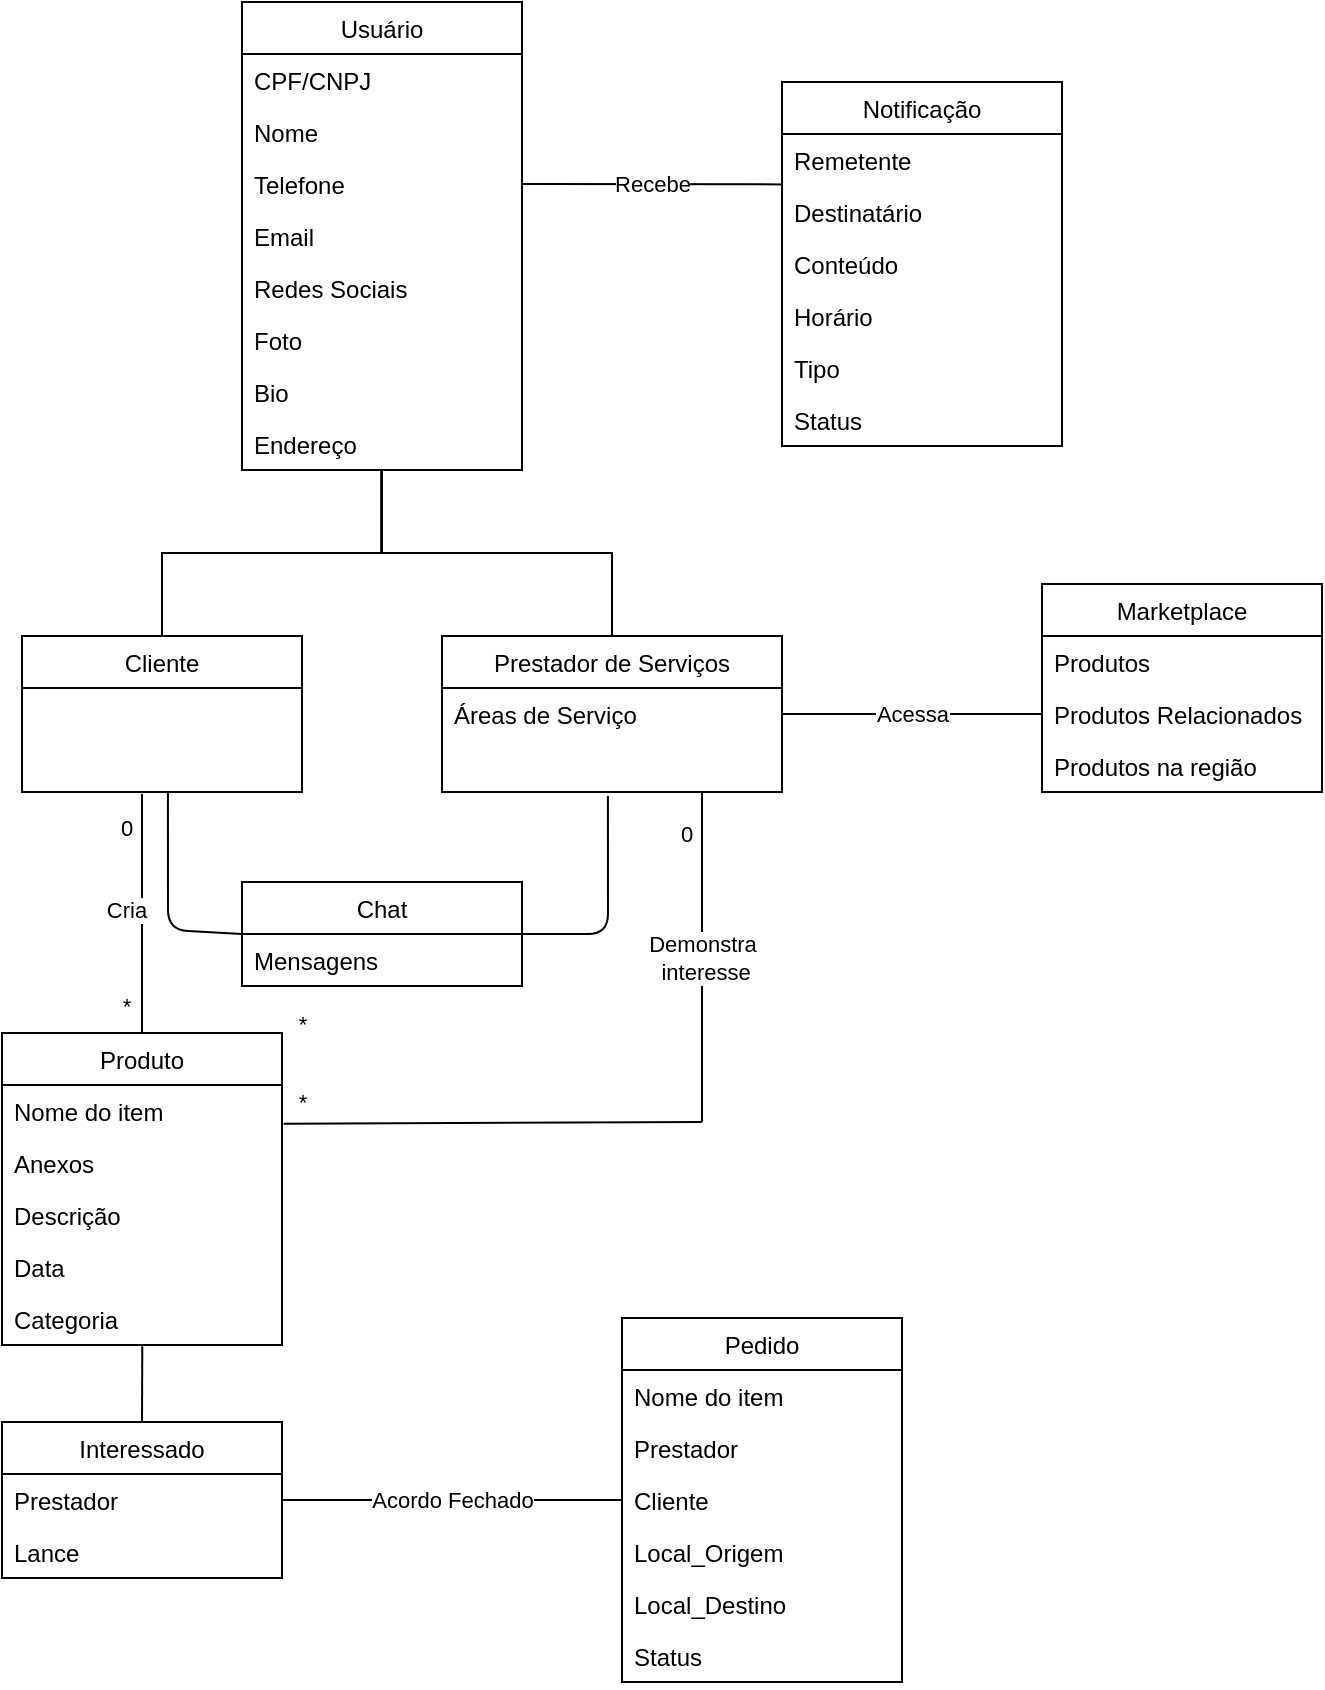 <mxfile version="14.5.8" type="device"><diagram id="C5RBs43oDa-KdzZeNtuy" name="Page-1"><mxGraphModel dx="1848" dy="482" grid="1" gridSize="10" guides="1" tooltips="1" connect="1" arrows="1" fold="1" page="1" pageScale="1" pageWidth="827" pageHeight="1169" math="0" shadow="0"><root><mxCell id="WIyWlLk6GJQsqaUBKTNV-0"/><mxCell id="WIyWlLk6GJQsqaUBKTNV-1" parent="WIyWlLk6GJQsqaUBKTNV-0"/><mxCell id="4xkmYajRs0e8DjoW14mr-0" value="Usuário" style="swimlane;fontStyle=0;childLayout=stackLayout;horizontal=1;startSize=26;fillColor=none;horizontalStack=0;resizeParent=1;resizeParentMax=0;resizeLast=0;collapsible=1;marginBottom=0;" parent="WIyWlLk6GJQsqaUBKTNV-1" vertex="1"><mxGeometry x="-500" y="200" width="140" height="234" as="geometry"><mxRectangle x="-500" y="200" width="70" height="26" as="alternateBounds"/></mxGeometry></mxCell><mxCell id="4xkmYajRs0e8DjoW14mr-11" value="CPF/CNPJ" style="text;strokeColor=none;fillColor=none;align=left;verticalAlign=top;spacingLeft=4;spacingRight=4;overflow=hidden;rotatable=0;points=[[0,0.5],[1,0.5]];portConstraint=eastwest;" parent="4xkmYajRs0e8DjoW14mr-0" vertex="1"><mxGeometry y="26" width="140" height="26" as="geometry"/></mxCell><mxCell id="4xkmYajRs0e8DjoW14mr-1" value="Nome" style="text;strokeColor=none;fillColor=none;align=left;verticalAlign=top;spacingLeft=4;spacingRight=4;overflow=hidden;rotatable=0;points=[[0,0.5],[1,0.5]];portConstraint=eastwest;" parent="4xkmYajRs0e8DjoW14mr-0" vertex="1"><mxGeometry y="52" width="140" height="26" as="geometry"/></mxCell><mxCell id="4xkmYajRs0e8DjoW14mr-2" value="Telefone" style="text;strokeColor=none;fillColor=none;align=left;verticalAlign=top;spacingLeft=4;spacingRight=4;overflow=hidden;rotatable=0;points=[[0,0.5],[1,0.5]];portConstraint=eastwest;" parent="4xkmYajRs0e8DjoW14mr-0" vertex="1"><mxGeometry y="78" width="140" height="26" as="geometry"/></mxCell><mxCell id="4xkmYajRs0e8DjoW14mr-3" value="Email" style="text;strokeColor=none;fillColor=none;align=left;verticalAlign=top;spacingLeft=4;spacingRight=4;overflow=hidden;rotatable=0;points=[[0,0.5],[1,0.5]];portConstraint=eastwest;" parent="4xkmYajRs0e8DjoW14mr-0" vertex="1"><mxGeometry y="104" width="140" height="26" as="geometry"/></mxCell><mxCell id="4xkmYajRs0e8DjoW14mr-4" value="Redes Sociais" style="text;strokeColor=none;fillColor=none;align=left;verticalAlign=top;spacingLeft=4;spacingRight=4;overflow=hidden;rotatable=0;points=[[0,0.5],[1,0.5]];portConstraint=eastwest;" parent="4xkmYajRs0e8DjoW14mr-0" vertex="1"><mxGeometry y="130" width="140" height="26" as="geometry"/></mxCell><mxCell id="4xkmYajRs0e8DjoW14mr-6" value="Foto" style="text;strokeColor=none;fillColor=none;align=left;verticalAlign=top;spacingLeft=4;spacingRight=4;overflow=hidden;rotatable=0;points=[[0,0.5],[1,0.5]];portConstraint=eastwest;" parent="4xkmYajRs0e8DjoW14mr-0" vertex="1"><mxGeometry y="156" width="140" height="26" as="geometry"/></mxCell><mxCell id="4xkmYajRs0e8DjoW14mr-10" value="Bio" style="text;strokeColor=none;fillColor=none;align=left;verticalAlign=top;spacingLeft=4;spacingRight=4;overflow=hidden;rotatable=0;points=[[0,0.5],[1,0.5]];portConstraint=eastwest;" parent="4xkmYajRs0e8DjoW14mr-0" vertex="1"><mxGeometry y="182" width="140" height="26" as="geometry"/></mxCell><mxCell id="4xkmYajRs0e8DjoW14mr-9" value="Endereço" style="text;strokeColor=none;fillColor=none;align=left;verticalAlign=top;spacingLeft=4;spacingRight=4;overflow=hidden;rotatable=0;points=[[0,0.5],[1,0.5]];portConstraint=eastwest;" parent="4xkmYajRs0e8DjoW14mr-0" vertex="1"><mxGeometry y="208" width="140" height="26" as="geometry"/></mxCell><mxCell id="4xkmYajRs0e8DjoW14mr-12" value="Cliente" style="swimlane;fontStyle=0;childLayout=stackLayout;horizontal=1;startSize=26;fillColor=none;horizontalStack=0;resizeParent=1;resizeParentMax=0;resizeLast=0;collapsible=1;marginBottom=0;" parent="WIyWlLk6GJQsqaUBKTNV-1" vertex="1"><mxGeometry x="-610" y="517" width="140" height="78" as="geometry"/></mxCell><mxCell id="4xkmYajRs0e8DjoW14mr-37" value=" " style="text;strokeColor=none;fillColor=none;align=left;verticalAlign=top;spacingLeft=4;spacingRight=4;overflow=hidden;rotatable=0;points=[[0,0.5],[1,0.5]];portConstraint=eastwest;" parent="4xkmYajRs0e8DjoW14mr-12" vertex="1"><mxGeometry y="26" width="140" height="26" as="geometry"/></mxCell><mxCell id="4xkmYajRs0e8DjoW14mr-38" value=" " style="text;strokeColor=none;fillColor=none;align=left;verticalAlign=top;spacingLeft=4;spacingRight=4;overflow=hidden;rotatable=0;points=[[0,0.5],[1,0.5]];portConstraint=eastwest;" parent="4xkmYajRs0e8DjoW14mr-12" vertex="1"><mxGeometry y="52" width="140" height="26" as="geometry"/></mxCell><mxCell id="4xkmYajRs0e8DjoW14mr-20" value="Prestador de Serviços" style="swimlane;fontStyle=0;childLayout=stackLayout;horizontal=1;startSize=26;fillColor=none;horizontalStack=0;resizeParent=1;resizeParentMax=0;resizeLast=0;collapsible=1;marginBottom=0;" parent="WIyWlLk6GJQsqaUBKTNV-1" vertex="1"><mxGeometry x="-400" y="517" width="170" height="78" as="geometry"/></mxCell><mxCell id="4xkmYajRs0e8DjoW14mr-21" value="Áreas de Serviço" style="text;strokeColor=none;fillColor=none;align=left;verticalAlign=top;spacingLeft=4;spacingRight=4;overflow=hidden;rotatable=0;points=[[0,0.5],[1,0.5]];portConstraint=eastwest;" parent="4xkmYajRs0e8DjoW14mr-20" vertex="1"><mxGeometry y="26" width="170" height="26" as="geometry"/></mxCell><mxCell id="4xkmYajRs0e8DjoW14mr-39" value=" " style="text;strokeColor=none;fillColor=none;align=left;verticalAlign=top;spacingLeft=4;spacingRight=4;overflow=hidden;rotatable=0;points=[[0,0.5],[1,0.5]];portConstraint=eastwest;" parent="4xkmYajRs0e8DjoW14mr-20" vertex="1"><mxGeometry y="52" width="170" height="26" as="geometry"/></mxCell><mxCell id="4xkmYajRs0e8DjoW14mr-28" value="" style="endArrow=none;endSize=10;endFill=0;shadow=0;strokeWidth=1;rounded=0;edgeStyle=elbowEdgeStyle;elbow=vertical;exitX=0.5;exitY=0;exitDx=0;exitDy=0;entryX=0.497;entryY=1;entryDx=0;entryDy=0;entryPerimeter=0;" parent="WIyWlLk6GJQsqaUBKTNV-1" source="4xkmYajRs0e8DjoW14mr-20" target="4xkmYajRs0e8DjoW14mr-9" edge="1"><mxGeometry width="160" relative="1" as="geometry"><mxPoint x="-150" y="457" as="sourcePoint"/><mxPoint x="-429" y="434" as="targetPoint"/></mxGeometry></mxCell><mxCell id="4xkmYajRs0e8DjoW14mr-34" value="" style="endArrow=none;endSize=10;endFill=0;shadow=0;strokeWidth=1;rounded=0;edgeStyle=elbowEdgeStyle;elbow=vertical;exitX=0.5;exitY=0;exitDx=0;exitDy=0;" parent="WIyWlLk6GJQsqaUBKTNV-1" source="4xkmYajRs0e8DjoW14mr-12" target="4xkmYajRs0e8DjoW14mr-9" edge="1"><mxGeometry width="160" relative="1" as="geometry"><mxPoint x="-305" y="527" as="sourcePoint"/><mxPoint x="-440" y="440" as="targetPoint"/></mxGeometry></mxCell><mxCell id="4xkmYajRs0e8DjoW14mr-40" value="Produto" style="swimlane;fontStyle=0;childLayout=stackLayout;horizontal=1;startSize=26;fillColor=none;horizontalStack=0;resizeParent=1;resizeParentMax=0;resizeLast=0;collapsible=1;marginBottom=0;" parent="WIyWlLk6GJQsqaUBKTNV-1" vertex="1"><mxGeometry x="-620" y="715.47" width="140" height="156" as="geometry"/></mxCell><mxCell id="TBucdCSAjlJAlAk3KnHx-9" value="Nome do item" style="text;strokeColor=none;fillColor=none;align=left;verticalAlign=top;spacingLeft=4;spacingRight=4;overflow=hidden;rotatable=0;points=[[0,0.5],[1,0.5]];portConstraint=eastwest;" parent="4xkmYajRs0e8DjoW14mr-40" vertex="1"><mxGeometry y="26" width="140" height="26" as="geometry"/></mxCell><mxCell id="4xkmYajRs0e8DjoW14mr-41" value="Anexos" style="text;strokeColor=none;fillColor=none;align=left;verticalAlign=top;spacingLeft=4;spacingRight=4;overflow=hidden;rotatable=0;points=[[0,0.5],[1,0.5]];portConstraint=eastwest;" parent="4xkmYajRs0e8DjoW14mr-40" vertex="1"><mxGeometry y="52" width="140" height="26" as="geometry"/></mxCell><mxCell id="4xkmYajRs0e8DjoW14mr-42" value="Descrição" style="text;strokeColor=none;fillColor=none;align=left;verticalAlign=top;spacingLeft=4;spacingRight=4;overflow=hidden;rotatable=0;points=[[0,0.5],[1,0.5]];portConstraint=eastwest;" parent="4xkmYajRs0e8DjoW14mr-40" vertex="1"><mxGeometry y="78" width="140" height="26" as="geometry"/></mxCell><mxCell id="4xkmYajRs0e8DjoW14mr-44" value="Data" style="text;strokeColor=none;fillColor=none;align=left;verticalAlign=top;spacingLeft=4;spacingRight=4;overflow=hidden;rotatable=0;points=[[0,0.5],[1,0.5]];portConstraint=eastwest;" parent="4xkmYajRs0e8DjoW14mr-40" vertex="1"><mxGeometry y="104" width="140" height="26" as="geometry"/></mxCell><mxCell id="4xkmYajRs0e8DjoW14mr-50" value="Categoria" style="text;strokeColor=none;fillColor=none;align=left;verticalAlign=top;spacingLeft=4;spacingRight=4;overflow=hidden;rotatable=0;points=[[0,0.5],[1,0.5]];portConstraint=eastwest;" parent="4xkmYajRs0e8DjoW14mr-40" vertex="1"><mxGeometry y="130" width="140" height="26" as="geometry"/></mxCell><mxCell id="TBucdCSAjlJAlAk3KnHx-0" value="Pedido" style="swimlane;fontStyle=0;childLayout=stackLayout;horizontal=1;startSize=26;fillColor=none;horizontalStack=0;resizeParent=1;resizeParentMax=0;resizeLast=0;collapsible=1;marginBottom=0;" parent="WIyWlLk6GJQsqaUBKTNV-1" vertex="1"><mxGeometry x="-310" y="858" width="140" height="182" as="geometry"/></mxCell><mxCell id="TBucdCSAjlJAlAk3KnHx-1" value="Nome do item" style="text;strokeColor=none;fillColor=none;align=left;verticalAlign=top;spacingLeft=4;spacingRight=4;overflow=hidden;rotatable=0;points=[[0,0.5],[1,0.5]];portConstraint=eastwest;" parent="TBucdCSAjlJAlAk3KnHx-0" vertex="1"><mxGeometry y="26" width="140" height="26" as="geometry"/></mxCell><mxCell id="TBucdCSAjlJAlAk3KnHx-2" value="Prestador" style="text;strokeColor=none;fillColor=none;align=left;verticalAlign=top;spacingLeft=4;spacingRight=4;overflow=hidden;rotatable=0;points=[[0,0.5],[1,0.5]];portConstraint=eastwest;" parent="TBucdCSAjlJAlAk3KnHx-0" vertex="1"><mxGeometry y="52" width="140" height="26" as="geometry"/></mxCell><mxCell id="TBucdCSAjlJAlAk3KnHx-3" value="Cliente" style="text;strokeColor=none;fillColor=none;align=left;verticalAlign=top;spacingLeft=4;spacingRight=4;overflow=hidden;rotatable=0;points=[[0,0.5],[1,0.5]];portConstraint=eastwest;" parent="TBucdCSAjlJAlAk3KnHx-0" vertex="1"><mxGeometry y="78" width="140" height="26" as="geometry"/></mxCell><mxCell id="TBucdCSAjlJAlAk3KnHx-4" value="Local_Origem" style="text;strokeColor=none;fillColor=none;align=left;verticalAlign=top;spacingLeft=4;spacingRight=4;overflow=hidden;rotatable=0;points=[[0,0.5],[1,0.5]];portConstraint=eastwest;" parent="TBucdCSAjlJAlAk3KnHx-0" vertex="1"><mxGeometry y="104" width="140" height="26" as="geometry"/></mxCell><mxCell id="TBucdCSAjlJAlAk3KnHx-5" value="Local_Destino" style="text;strokeColor=none;fillColor=none;align=left;verticalAlign=top;spacingLeft=4;spacingRight=4;overflow=hidden;rotatable=0;points=[[0,0.5],[1,0.5]];portConstraint=eastwest;" parent="TBucdCSAjlJAlAk3KnHx-0" vertex="1"><mxGeometry y="130" width="140" height="26" as="geometry"/></mxCell><mxCell id="TBucdCSAjlJAlAk3KnHx-6" value="Status" style="text;strokeColor=none;fillColor=none;align=left;verticalAlign=top;spacingLeft=4;spacingRight=4;overflow=hidden;rotatable=0;points=[[0,0.5],[1,0.5]];portConstraint=eastwest;" parent="TBucdCSAjlJAlAk3KnHx-0" vertex="1"><mxGeometry y="156" width="140" height="26" as="geometry"/></mxCell><mxCell id="TBucdCSAjlJAlAk3KnHx-13" value="" style="endArrow=none;html=1;exitX=0.5;exitY=0;exitDx=0;exitDy=0;" parent="WIyWlLk6GJQsqaUBKTNV-1" source="4xkmYajRs0e8DjoW14mr-40" edge="1"><mxGeometry width="50" height="50" relative="1" as="geometry"><mxPoint x="-578" y="655.47" as="sourcePoint"/><mxPoint x="-550" y="596" as="targetPoint"/></mxGeometry></mxCell><mxCell id="TBucdCSAjlJAlAk3KnHx-14" value="Cria" style="edgeLabel;html=1;align=center;verticalAlign=middle;resizable=0;points=[];" parent="TBucdCSAjlJAlAk3KnHx-13" vertex="1" connectable="0"><mxGeometry x="-0.309" y="1" relative="1" as="geometry"><mxPoint x="-6.97" y="-20" as="offset"/></mxGeometry></mxCell><mxCell id="TBucdCSAjlJAlAk3KnHx-15" value="0" style="edgeLabel;html=1;align=center;verticalAlign=middle;resizable=0;points=[];" parent="TBucdCSAjlJAlAk3KnHx-13" vertex="1" connectable="0"><mxGeometry x="0.564" y="1" relative="1" as="geometry"><mxPoint x="-6.92" y="-9.41" as="offset"/></mxGeometry></mxCell><mxCell id="TBucdCSAjlJAlAk3KnHx-16" value="*" style="edgeLabel;html=1;align=center;verticalAlign=middle;resizable=0;points=[];" parent="TBucdCSAjlJAlAk3KnHx-13" vertex="1" connectable="0"><mxGeometry x="-0.773" y="2" relative="1" as="geometry"><mxPoint x="-5.99" as="offset"/></mxGeometry></mxCell><mxCell id="TBucdCSAjlJAlAk3KnHx-17" value="Interessado" style="swimlane;fontStyle=0;childLayout=stackLayout;horizontal=1;startSize=26;fillColor=none;horizontalStack=0;resizeParent=1;resizeParentMax=0;resizeLast=0;collapsible=1;marginBottom=0;" parent="WIyWlLk6GJQsqaUBKTNV-1" vertex="1"><mxGeometry x="-620" y="910" width="140" height="78" as="geometry"/></mxCell><mxCell id="TBucdCSAjlJAlAk3KnHx-18" value="Prestador" style="text;strokeColor=none;fillColor=none;align=left;verticalAlign=top;spacingLeft=4;spacingRight=4;overflow=hidden;rotatable=0;points=[[0,0.5],[1,0.5]];portConstraint=eastwest;" parent="TBucdCSAjlJAlAk3KnHx-17" vertex="1"><mxGeometry y="26" width="140" height="26" as="geometry"/></mxCell><mxCell id="TBucdCSAjlJAlAk3KnHx-19" value="Lance" style="text;strokeColor=none;fillColor=none;align=left;verticalAlign=top;spacingLeft=4;spacingRight=4;overflow=hidden;rotatable=0;points=[[0,0.5],[1,0.5]];portConstraint=eastwest;" parent="TBucdCSAjlJAlAk3KnHx-17" vertex="1"><mxGeometry y="52" width="140" height="26" as="geometry"/></mxCell><mxCell id="TBucdCSAjlJAlAk3KnHx-24" value="Demonstra&lt;br&gt;&amp;nbsp;interesse" style="endArrow=none;html=1;" parent="WIyWlLk6GJQsqaUBKTNV-1" edge="1"><mxGeometry width="50" height="50" relative="1" as="geometry"><mxPoint x="-270" y="760" as="sourcePoint"/><mxPoint x="-270" y="595" as="targetPoint"/></mxGeometry></mxCell><mxCell id="TBucdCSAjlJAlAk3KnHx-45" value="0" style="edgeLabel;html=1;align=center;verticalAlign=middle;resizable=0;points=[];" parent="TBucdCSAjlJAlAk3KnHx-24" vertex="1" connectable="0"><mxGeometry x="0.747" relative="1" as="geometry"><mxPoint x="-8" as="offset"/></mxGeometry></mxCell><mxCell id="TBucdCSAjlJAlAk3KnHx-46" value="*" style="edgeLabel;html=1;align=center;verticalAlign=middle;resizable=0;points=[];" parent="TBucdCSAjlJAlAk3KnHx-24" vertex="1" connectable="0"><mxGeometry x="-0.756" relative="1" as="geometry"><mxPoint x="-200" y="-29.47" as="offset"/></mxGeometry></mxCell><mxCell id="TBucdCSAjlJAlAk3KnHx-30" value="Chat" style="swimlane;fontStyle=0;childLayout=stackLayout;horizontal=1;startSize=26;fillColor=none;horizontalStack=0;resizeParent=1;resizeParentMax=0;resizeLast=0;collapsible=1;marginBottom=0;" parent="WIyWlLk6GJQsqaUBKTNV-1" vertex="1"><mxGeometry x="-500" y="640" width="140" height="52" as="geometry"><mxRectangle x="-500" y="200" width="70" height="26" as="alternateBounds"/></mxGeometry></mxCell><mxCell id="TBucdCSAjlJAlAk3KnHx-31" value="Mensagens" style="text;strokeColor=none;fillColor=none;align=left;verticalAlign=top;spacingLeft=4;spacingRight=4;overflow=hidden;rotatable=0;points=[[0,0.5],[1,0.5]];portConstraint=eastwest;" parent="TBucdCSAjlJAlAk3KnHx-30" vertex="1"><mxGeometry y="26" width="140" height="26" as="geometry"/></mxCell><mxCell id="TBucdCSAjlJAlAk3KnHx-39" value="" style="endArrow=none;endFill=0;endSize=24;html=1;exitX=0.488;exitY=1.077;exitDx=0;exitDy=0;exitPerimeter=0;entryX=1;entryY=0.5;entryDx=0;entryDy=0;" parent="WIyWlLk6GJQsqaUBKTNV-1" source="4xkmYajRs0e8DjoW14mr-39" target="TBucdCSAjlJAlAk3KnHx-30" edge="1"><mxGeometry width="160" relative="1" as="geometry"><mxPoint x="-380" y="660" as="sourcePoint"/><mxPoint x="-220" y="660" as="targetPoint"/><Array as="points"><mxPoint x="-317" y="666"/></Array></mxGeometry></mxCell><mxCell id="TBucdCSAjlJAlAk3KnHx-40" value="" style="endArrow=none;endFill=0;endSize=24;html=1;exitX=0.488;exitY=1.077;exitDx=0;exitDy=0;exitPerimeter=0;entryX=0;entryY=0.5;entryDx=0;entryDy=0;" parent="WIyWlLk6GJQsqaUBKTNV-1" target="TBucdCSAjlJAlAk3KnHx-30" edge="1"><mxGeometry width="160" relative="1" as="geometry"><mxPoint x="-537.04" y="595.002" as="sourcePoint"/><mxPoint x="-580" y="664" as="targetPoint"/><Array as="points"><mxPoint x="-537" y="664"/></Array></mxGeometry></mxCell><mxCell id="TBucdCSAjlJAlAk3KnHx-48" value="" style="endArrow=none;html=1;exitX=1.006;exitY=0.746;exitDx=0;exitDy=0;exitPerimeter=0;" parent="WIyWlLk6GJQsqaUBKTNV-1" source="TBucdCSAjlJAlAk3KnHx-9" edge="1"><mxGeometry width="50" height="50" relative="1" as="geometry"><mxPoint x="-460" y="780" as="sourcePoint"/><mxPoint x="-270" y="760" as="targetPoint"/></mxGeometry></mxCell><mxCell id="TBucdCSAjlJAlAk3KnHx-50" value="*" style="edgeLabel;html=1;align=center;verticalAlign=middle;resizable=0;points=[];" parent="TBucdCSAjlJAlAk3KnHx-48" vertex="1" connectable="0"><mxGeometry x="-0.817" y="-2" relative="1" as="geometry"><mxPoint x="-9.85" y="-12.79" as="offset"/></mxGeometry></mxCell><mxCell id="qULtGpfysWewhwQu1RiE-0" value="" style="endArrow=none;endFill=0;endSize=24;html=1;entryX=0.5;entryY=0;entryDx=0;entryDy=0;exitX=0.501;exitY=1.027;exitDx=0;exitDy=0;exitPerimeter=0;" edge="1" parent="WIyWlLk6GJQsqaUBKTNV-1" source="4xkmYajRs0e8DjoW14mr-50" target="TBucdCSAjlJAlAk3KnHx-17"><mxGeometry width="160" relative="1" as="geometry"><mxPoint x="-560" y="870" as="sourcePoint"/><mxPoint x="-250" y="900" as="targetPoint"/></mxGeometry></mxCell><mxCell id="qULtGpfysWewhwQu1RiE-1" value="Acordo Fechado" style="endArrow=none;endSize=16;endFill=0;html=1;exitX=1;exitY=0.5;exitDx=0;exitDy=0;entryX=0;entryY=0.5;entryDx=0;entryDy=0;" edge="1" parent="WIyWlLk6GJQsqaUBKTNV-1" source="TBucdCSAjlJAlAk3KnHx-18" target="TBucdCSAjlJAlAk3KnHx-3"><mxGeometry width="160" relative="1" as="geometry"><mxPoint x="-450" y="940" as="sourcePoint"/><mxPoint x="-290" y="930" as="targetPoint"/></mxGeometry></mxCell><mxCell id="qULtGpfysWewhwQu1RiE-2" value="Marketplace" style="swimlane;fontStyle=0;childLayout=stackLayout;horizontal=1;startSize=26;fillColor=none;horizontalStack=0;resizeParent=1;resizeParentMax=0;resizeLast=0;collapsible=1;marginBottom=0;" vertex="1" parent="WIyWlLk6GJQsqaUBKTNV-1"><mxGeometry x="-100" y="491" width="140" height="104" as="geometry"/></mxCell><mxCell id="qULtGpfysWewhwQu1RiE-3" value="Produtos" style="text;strokeColor=none;fillColor=none;align=left;verticalAlign=top;spacingLeft=4;spacingRight=4;overflow=hidden;rotatable=0;points=[[0,0.5],[1,0.5]];portConstraint=eastwest;" vertex="1" parent="qULtGpfysWewhwQu1RiE-2"><mxGeometry y="26" width="140" height="26" as="geometry"/></mxCell><mxCell id="qULtGpfysWewhwQu1RiE-4" value="Produtos Relacionados" style="text;strokeColor=none;fillColor=none;align=left;verticalAlign=top;spacingLeft=4;spacingRight=4;overflow=hidden;rotatable=0;points=[[0,0.5],[1,0.5]];portConstraint=eastwest;" vertex="1" parent="qULtGpfysWewhwQu1RiE-2"><mxGeometry y="52" width="140" height="26" as="geometry"/></mxCell><mxCell id="qULtGpfysWewhwQu1RiE-5" value="Produtos na região" style="text;strokeColor=none;fillColor=none;align=left;verticalAlign=top;spacingLeft=4;spacingRight=4;overflow=hidden;rotatable=0;points=[[0,0.5],[1,0.5]];portConstraint=eastwest;" vertex="1" parent="qULtGpfysWewhwQu1RiE-2"><mxGeometry y="78" width="140" height="26" as="geometry"/></mxCell><mxCell id="qULtGpfysWewhwQu1RiE-6" value="Acessa" style="endArrow=none;endSize=16;endFill=0;html=1;exitX=1;exitY=0.5;exitDx=0;exitDy=0;entryX=0;entryY=0.5;entryDx=0;entryDy=0;" edge="1" parent="WIyWlLk6GJQsqaUBKTNV-1" source="4xkmYajRs0e8DjoW14mr-21" target="qULtGpfysWewhwQu1RiE-4"><mxGeometry width="160" relative="1" as="geometry"><mxPoint x="-200" y="670" as="sourcePoint"/><mxPoint x="-40" y="670" as="targetPoint"/></mxGeometry></mxCell><mxCell id="qULtGpfysWewhwQu1RiE-7" value="Notificação" style="swimlane;fontStyle=0;childLayout=stackLayout;horizontal=1;startSize=26;fillColor=none;horizontalStack=0;resizeParent=1;resizeParentMax=0;resizeLast=0;collapsible=1;marginBottom=0;" vertex="1" parent="WIyWlLk6GJQsqaUBKTNV-1"><mxGeometry x="-230" y="240" width="140" height="182" as="geometry"/></mxCell><mxCell id="qULtGpfysWewhwQu1RiE-8" value="Remetente" style="text;strokeColor=none;fillColor=none;align=left;verticalAlign=top;spacingLeft=4;spacingRight=4;overflow=hidden;rotatable=0;points=[[0,0.5],[1,0.5]];portConstraint=eastwest;" vertex="1" parent="qULtGpfysWewhwQu1RiE-7"><mxGeometry y="26" width="140" height="26" as="geometry"/></mxCell><mxCell id="qULtGpfysWewhwQu1RiE-9" value="Destinatário" style="text;strokeColor=none;fillColor=none;align=left;verticalAlign=top;spacingLeft=4;spacingRight=4;overflow=hidden;rotatable=0;points=[[0,0.5],[1,0.5]];portConstraint=eastwest;" vertex="1" parent="qULtGpfysWewhwQu1RiE-7"><mxGeometry y="52" width="140" height="26" as="geometry"/></mxCell><mxCell id="qULtGpfysWewhwQu1RiE-10" value="Conteúdo" style="text;strokeColor=none;fillColor=none;align=left;verticalAlign=top;spacingLeft=4;spacingRight=4;overflow=hidden;rotatable=0;points=[[0,0.5],[1,0.5]];portConstraint=eastwest;" vertex="1" parent="qULtGpfysWewhwQu1RiE-7"><mxGeometry y="78" width="140" height="26" as="geometry"/></mxCell><mxCell id="qULtGpfysWewhwQu1RiE-12" value="Horário" style="text;strokeColor=none;fillColor=none;align=left;verticalAlign=top;spacingLeft=4;spacingRight=4;overflow=hidden;rotatable=0;points=[[0,0.5],[1,0.5]];portConstraint=eastwest;" vertex="1" parent="qULtGpfysWewhwQu1RiE-7"><mxGeometry y="104" width="140" height="26" as="geometry"/></mxCell><mxCell id="qULtGpfysWewhwQu1RiE-13" value="Tipo" style="text;strokeColor=none;fillColor=none;align=left;verticalAlign=top;spacingLeft=4;spacingRight=4;overflow=hidden;rotatable=0;points=[[0,0.5],[1,0.5]];portConstraint=eastwest;" vertex="1" parent="qULtGpfysWewhwQu1RiE-7"><mxGeometry y="130" width="140" height="26" as="geometry"/></mxCell><mxCell id="qULtGpfysWewhwQu1RiE-14" value="Status" style="text;strokeColor=none;fillColor=none;align=left;verticalAlign=top;spacingLeft=4;spacingRight=4;overflow=hidden;rotatable=0;points=[[0,0.5],[1,0.5]];portConstraint=eastwest;" vertex="1" parent="qULtGpfysWewhwQu1RiE-7"><mxGeometry y="156" width="140" height="26" as="geometry"/></mxCell><mxCell id="qULtGpfysWewhwQu1RiE-11" value="Recebe" style="endArrow=none;endSize=16;endFill=0;html=1;exitX=1;exitY=0.5;exitDx=0;exitDy=0;entryX=0;entryY=-0.031;entryDx=0;entryDy=0;entryPerimeter=0;" edge="1" parent="WIyWlLk6GJQsqaUBKTNV-1" source="4xkmYajRs0e8DjoW14mr-2" target="qULtGpfysWewhwQu1RiE-9"><mxGeometry width="160" relative="1" as="geometry"><mxPoint x="-305.0" y="380" as="sourcePoint"/><mxPoint x="-230" y="289" as="targetPoint"/></mxGeometry></mxCell></root></mxGraphModel></diagram></mxfile>